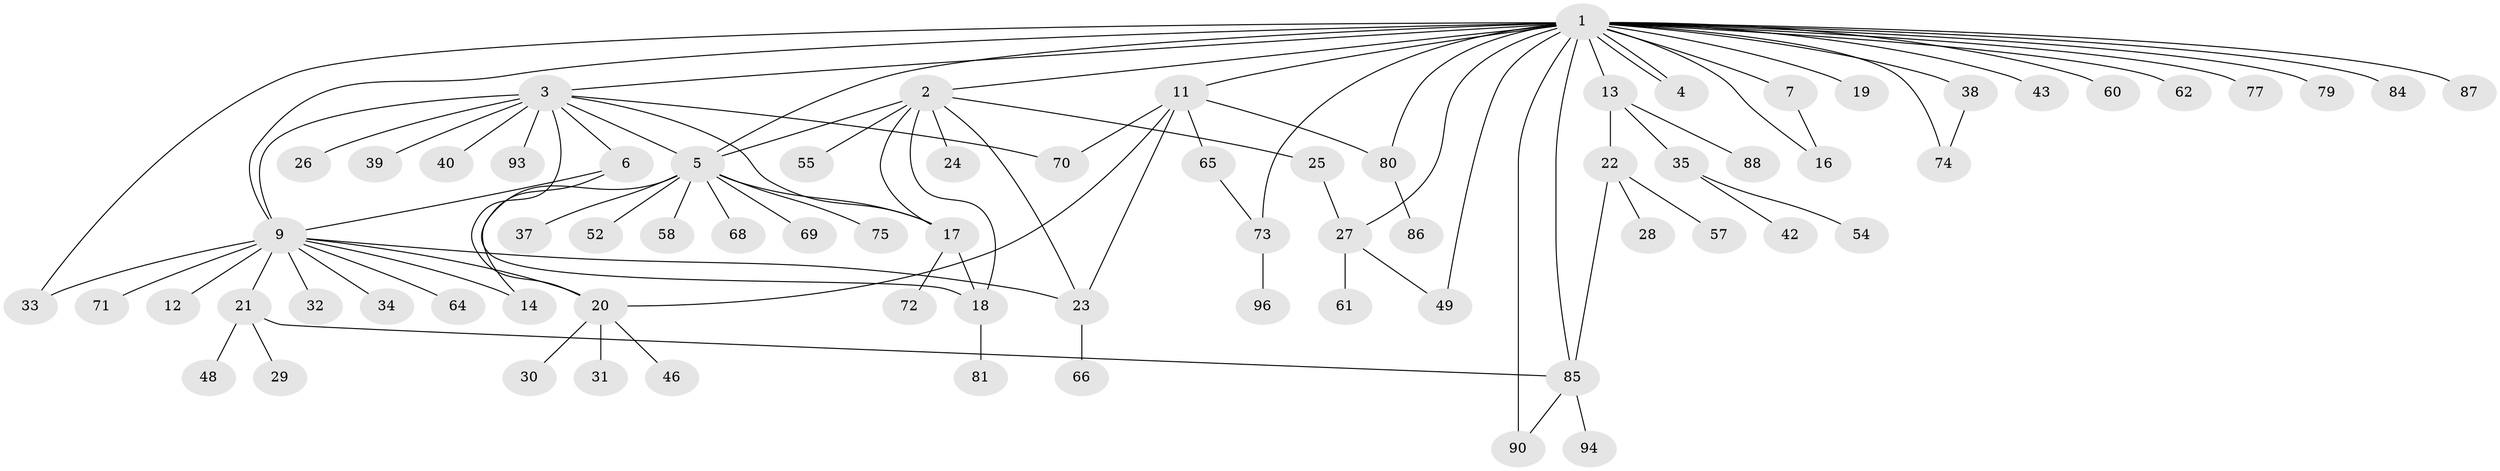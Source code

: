 // original degree distribution, {30: 0.010416666666666666, 9: 0.010416666666666666, 13: 0.010416666666666666, 2: 0.20833333333333334, 12: 0.020833333333333332, 3: 0.052083333333333336, 1: 0.5416666666666666, 6: 0.010416666666666666, 5: 0.07291666666666667, 4: 0.0625}
// Generated by graph-tools (version 1.1) at 2025/41/03/06/25 10:41:52]
// undirected, 73 vertices, 97 edges
graph export_dot {
graph [start="1"]
  node [color=gray90,style=filled];
  1 [super="+63"];
  2 [super="+45"];
  3 [super="+95"];
  4;
  5 [super="+8"];
  6 [super="+67"];
  7 [super="+10"];
  9 [super="+44"];
  11 [super="+15"];
  12;
  13 [super="+76"];
  14;
  16;
  17;
  18 [super="+51"];
  19;
  20 [super="+41"];
  21 [super="+50"];
  22 [super="+82"];
  23;
  24;
  25 [super="+36"];
  26;
  27 [super="+47"];
  28;
  29;
  30;
  31 [super="+92"];
  32;
  33;
  34;
  35 [super="+56"];
  37;
  38 [super="+53"];
  39 [super="+89"];
  40;
  42;
  43;
  46;
  48;
  49 [super="+59"];
  52;
  54;
  55;
  57;
  58;
  60;
  61;
  62;
  64;
  65;
  66;
  68;
  69;
  70;
  71;
  72;
  73 [super="+78"];
  74;
  75;
  77;
  79;
  80 [super="+83"];
  81;
  84;
  85;
  86;
  87 [super="+91"];
  88;
  90;
  93;
  94;
  96;
  1 -- 2;
  1 -- 3;
  1 -- 4;
  1 -- 4;
  1 -- 5 [weight=2];
  1 -- 7;
  1 -- 11;
  1 -- 13;
  1 -- 16;
  1 -- 19;
  1 -- 27;
  1 -- 33;
  1 -- 38;
  1 -- 43;
  1 -- 49;
  1 -- 60;
  1 -- 62;
  1 -- 73 [weight=2];
  1 -- 74;
  1 -- 77;
  1 -- 79;
  1 -- 80 [weight=2];
  1 -- 84;
  1 -- 85;
  1 -- 87;
  1 -- 90;
  1 -- 9;
  2 -- 5;
  2 -- 17;
  2 -- 23;
  2 -- 24;
  2 -- 25;
  2 -- 55;
  2 -- 18;
  3 -- 5;
  3 -- 6;
  3 -- 9 [weight=2];
  3 -- 17;
  3 -- 20;
  3 -- 26;
  3 -- 39;
  3 -- 40;
  3 -- 70;
  3 -- 93;
  5 -- 14;
  5 -- 17;
  5 -- 37;
  5 -- 52;
  5 -- 58;
  5 -- 68;
  5 -- 69;
  5 -- 75;
  6 -- 18;
  6 -- 9;
  7 -- 16;
  9 -- 12;
  9 -- 14;
  9 -- 21;
  9 -- 23;
  9 -- 32;
  9 -- 33;
  9 -- 34;
  9 -- 64;
  9 -- 71;
  9 -- 20;
  11 -- 23;
  11 -- 65;
  11 -- 80;
  11 -- 70;
  11 -- 20;
  13 -- 22;
  13 -- 35;
  13 -- 88;
  17 -- 18;
  17 -- 72;
  18 -- 81;
  20 -- 30;
  20 -- 31;
  20 -- 46;
  21 -- 29;
  21 -- 48;
  21 -- 85;
  22 -- 28;
  22 -- 57;
  22 -- 85;
  23 -- 66;
  25 -- 27;
  27 -- 49;
  27 -- 61;
  35 -- 42;
  35 -- 54;
  38 -- 74;
  65 -- 73;
  73 -- 96;
  80 -- 86;
  85 -- 90;
  85 -- 94;
}
